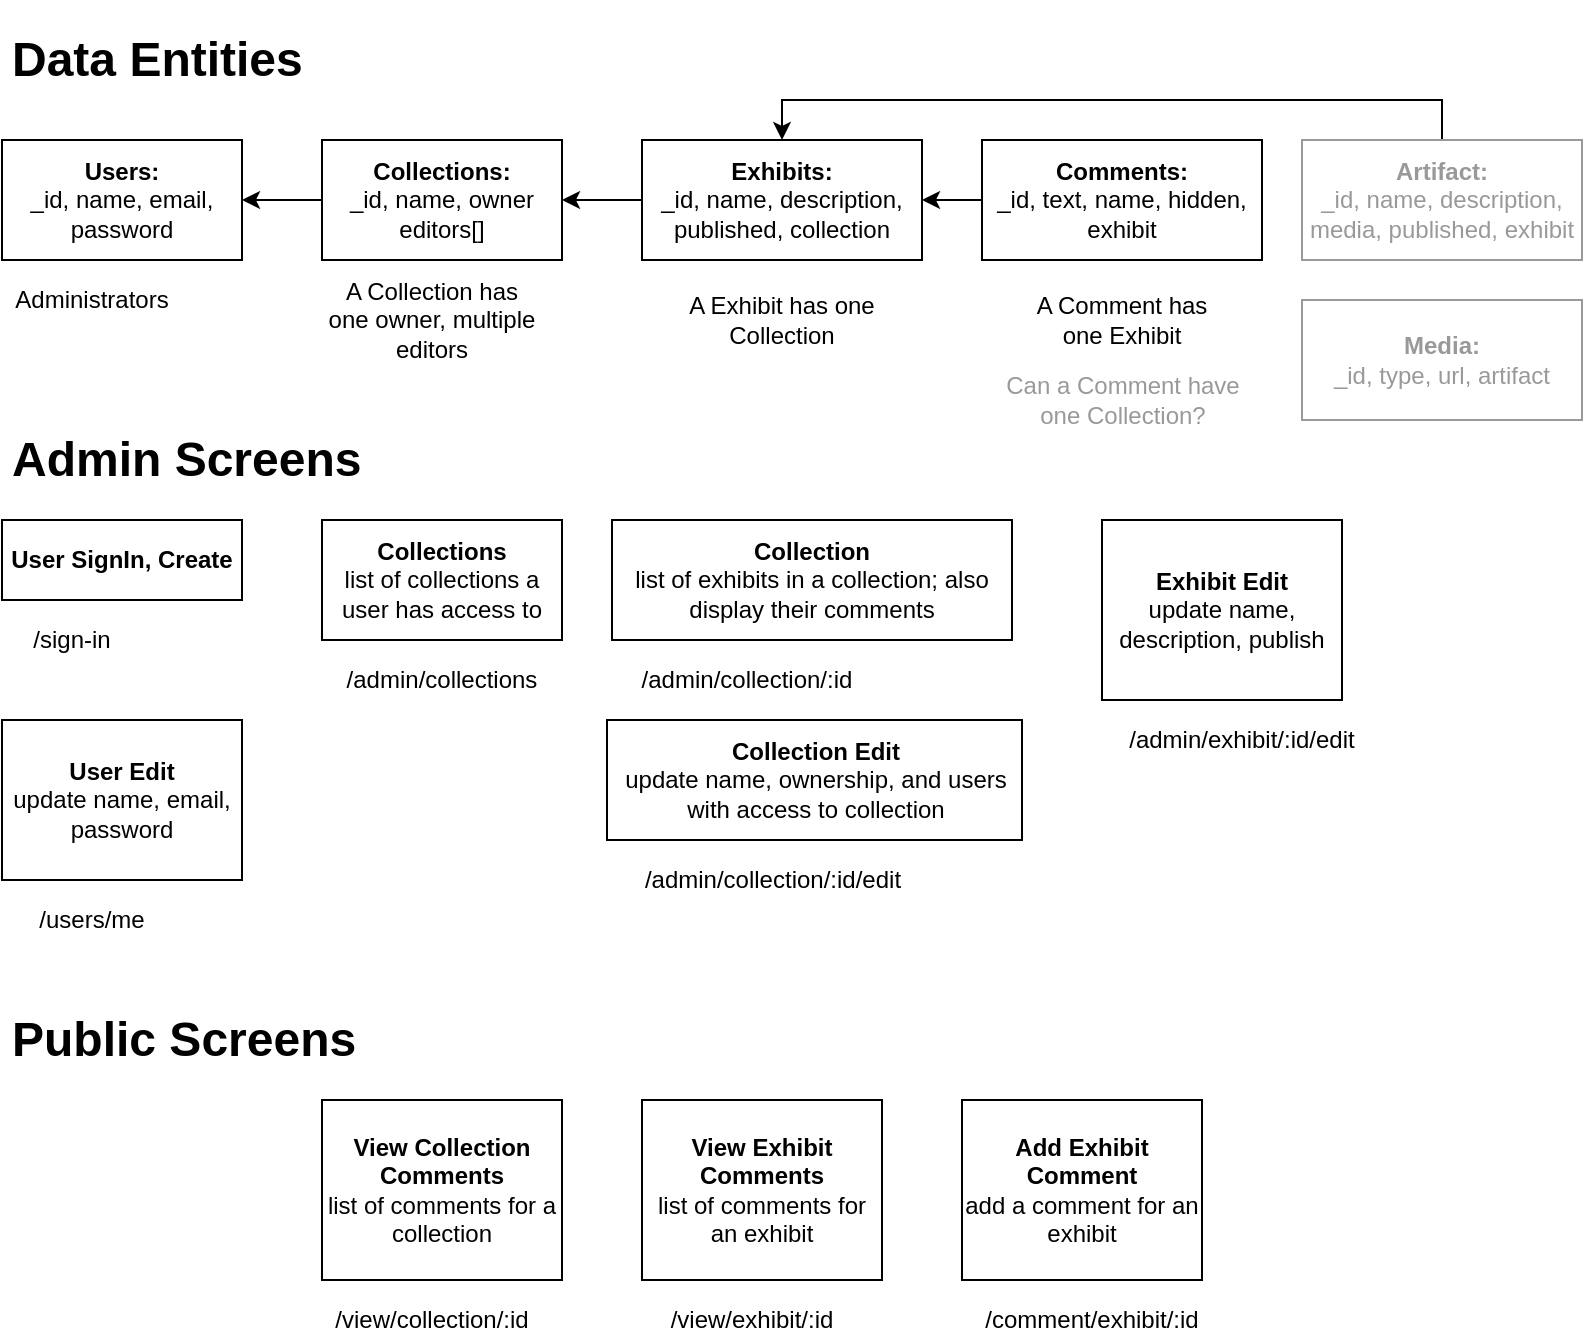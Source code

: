 <mxfile version="14.4.3" type="github">
  <diagram id="wturOI84oNlGSttYjVYe" name="Page-1">
    <mxGraphModel dx="1124" dy="635" grid="1" gridSize="10" guides="1" tooltips="1" connect="1" arrows="1" fold="1" page="1" pageScale="1" pageWidth="850" pageHeight="1100" math="0" shadow="0">
      <root>
        <mxCell id="0" />
        <mxCell id="1" parent="0" />
        <mxCell id="KkjCR7LYdQqrNpHg-T1N-2" value="&lt;b&gt;Users:&lt;/b&gt;&lt;br&gt;_id, name, email, password" style="rounded=0;whiteSpace=wrap;html=1;" parent="1" vertex="1">
          <mxGeometry x="40" y="80" width="120" height="60" as="geometry" />
        </mxCell>
        <mxCell id="KkjCR7LYdQqrNpHg-T1N-30" style="edgeStyle=orthogonalEdgeStyle;rounded=0;orthogonalLoop=1;jettySize=auto;html=1;exitX=0;exitY=0.5;exitDx=0;exitDy=0;entryX=1;entryY=0.5;entryDx=0;entryDy=0;fontColor=#999999;" parent="1" source="KkjCR7LYdQqrNpHg-T1N-3" target="KkjCR7LYdQqrNpHg-T1N-2" edge="1">
          <mxGeometry relative="1" as="geometry" />
        </mxCell>
        <mxCell id="KkjCR7LYdQqrNpHg-T1N-3" value="&lt;b&gt;Collections:&lt;/b&gt;&lt;br&gt;_id, name, owner editors[]" style="rounded=0;whiteSpace=wrap;html=1;" parent="1" vertex="1">
          <mxGeometry x="200" y="80" width="120" height="60" as="geometry" />
        </mxCell>
        <mxCell id="KkjCR7LYdQqrNpHg-T1N-31" style="edgeStyle=orthogonalEdgeStyle;rounded=0;orthogonalLoop=1;jettySize=auto;html=1;exitX=0;exitY=0.5;exitDx=0;exitDy=0;entryX=1;entryY=0.5;entryDx=0;entryDy=0;fontColor=#999999;" parent="1" source="KkjCR7LYdQqrNpHg-T1N-4" target="KkjCR7LYdQqrNpHg-T1N-3" edge="1">
          <mxGeometry relative="1" as="geometry" />
        </mxCell>
        <mxCell id="KkjCR7LYdQqrNpHg-T1N-4" value="&lt;b&gt;Exhibits:&lt;/b&gt;&lt;br&gt;_id, name, description, published, collection" style="rounded=0;whiteSpace=wrap;html=1;" parent="1" vertex="1">
          <mxGeometry x="360" y="80" width="140" height="60" as="geometry" />
        </mxCell>
        <mxCell id="KkjCR7LYdQqrNpHg-T1N-32" style="edgeStyle=orthogonalEdgeStyle;rounded=0;orthogonalLoop=1;jettySize=auto;html=1;exitX=0;exitY=0.5;exitDx=0;exitDy=0;entryX=1;entryY=0.5;entryDx=0;entryDy=0;fontColor=#999999;" parent="1" source="KkjCR7LYdQqrNpHg-T1N-5" target="KkjCR7LYdQqrNpHg-T1N-4" edge="1">
          <mxGeometry relative="1" as="geometry" />
        </mxCell>
        <mxCell id="KkjCR7LYdQqrNpHg-T1N-5" value="&lt;b&gt;Comments:&lt;/b&gt;&lt;br&gt;_id, text, name, hidden, exhibit" style="rounded=0;whiteSpace=wrap;html=1;" parent="1" vertex="1">
          <mxGeometry x="530" y="80" width="140" height="60" as="geometry" />
        </mxCell>
        <mxCell id="KkjCR7LYdQqrNpHg-T1N-7" value="Administrators" style="text;html=1;strokeColor=none;fillColor=none;align=center;verticalAlign=middle;whiteSpace=wrap;rounded=0;" parent="1" vertex="1">
          <mxGeometry x="40" y="150" width="90" height="20" as="geometry" />
        </mxCell>
        <mxCell id="KkjCR7LYdQqrNpHg-T1N-8" value="A Collection has one owner, multiple editors" style="text;html=1;strokeColor=none;fillColor=none;align=center;verticalAlign=middle;whiteSpace=wrap;rounded=0;" parent="1" vertex="1">
          <mxGeometry x="200" y="160" width="110" height="20" as="geometry" />
        </mxCell>
        <mxCell id="KkjCR7LYdQqrNpHg-T1N-9" value="A Exhibit has one Collection" style="text;html=1;strokeColor=none;fillColor=none;align=center;verticalAlign=middle;whiteSpace=wrap;rounded=0;" parent="1" vertex="1">
          <mxGeometry x="375" y="160" width="110" height="20" as="geometry" />
        </mxCell>
        <mxCell id="KkjCR7LYdQqrNpHg-T1N-10" value="A Comment has one Exhibit" style="text;html=1;strokeColor=none;fillColor=none;align=center;verticalAlign=middle;whiteSpace=wrap;rounded=0;" parent="1" vertex="1">
          <mxGeometry x="545" y="160" width="110" height="20" as="geometry" />
        </mxCell>
        <mxCell id="KkjCR7LYdQqrNpHg-T1N-12" value="&lt;h1&gt;Data Entities&lt;/h1&gt;" style="text;html=1;strokeColor=none;fillColor=none;spacing=5;spacingTop=-20;whiteSpace=wrap;overflow=hidden;rounded=0;" parent="1" vertex="1">
          <mxGeometry x="40" y="20" width="190" height="40" as="geometry" />
        </mxCell>
        <mxCell id="KkjCR7LYdQqrNpHg-T1N-13" value="&lt;h1&gt;Admin Screens&lt;/h1&gt;&lt;div&gt;&lt;br&gt;&lt;/div&gt;" style="text;html=1;strokeColor=none;fillColor=none;spacing=5;spacingTop=-20;whiteSpace=wrap;overflow=hidden;rounded=0;" parent="1" vertex="1">
          <mxGeometry x="40" y="220" width="190" height="40" as="geometry" />
        </mxCell>
        <mxCell id="KkjCR7LYdQqrNpHg-T1N-14" value="&lt;b&gt;User SignIn, Create&lt;/b&gt;" style="rounded=0;whiteSpace=wrap;html=1;" parent="1" vertex="1">
          <mxGeometry x="40" y="270" width="120" height="40" as="geometry" />
        </mxCell>
        <mxCell id="KkjCR7LYdQqrNpHg-T1N-15" value="&lt;b&gt;Collections&lt;/b&gt;&lt;br&gt;list of collections a user has access to" style="rounded=0;whiteSpace=wrap;html=1;" parent="1" vertex="1">
          <mxGeometry x="200" y="270" width="120" height="60" as="geometry" />
        </mxCell>
        <mxCell id="KkjCR7LYdQqrNpHg-T1N-17" value="&lt;b&gt;Collection Edit&lt;/b&gt;&lt;br&gt;update name, ownership, and users with access to collection" style="rounded=0;whiteSpace=wrap;html=1;" parent="1" vertex="1">
          <mxGeometry x="342.5" y="370" width="207.5" height="60" as="geometry" />
        </mxCell>
        <mxCell id="KkjCR7LYdQqrNpHg-T1N-18" value="&lt;b&gt;User Edit&lt;/b&gt;&lt;br&gt;update name, email, password" style="rounded=0;whiteSpace=wrap;html=1;" parent="1" vertex="1">
          <mxGeometry x="40" y="370" width="120" height="80" as="geometry" />
        </mxCell>
        <mxCell id="KkjCR7LYdQqrNpHg-T1N-19" value="&lt;b&gt;Collection&lt;/b&gt;&lt;br&gt;list of exhibits in a collection; also display their comments" style="rounded=0;whiteSpace=wrap;html=1;" parent="1" vertex="1">
          <mxGeometry x="345" y="270" width="200" height="60" as="geometry" />
        </mxCell>
        <mxCell id="KkjCR7LYdQqrNpHg-T1N-20" value="&lt;b&gt;Exhibit Edit&lt;/b&gt;&lt;br&gt;update name, description, publish" style="rounded=0;whiteSpace=wrap;html=1;" parent="1" vertex="1">
          <mxGeometry x="590" y="270" width="120" height="90" as="geometry" />
        </mxCell>
        <mxCell id="KkjCR7LYdQqrNpHg-T1N-21" value="&lt;h1&gt;Public Screens&lt;/h1&gt;&lt;div&gt;&lt;br&gt;&lt;/div&gt;" style="text;html=1;strokeColor=none;fillColor=none;spacing=5;spacingTop=-20;whiteSpace=wrap;overflow=hidden;rounded=0;" parent="1" vertex="1">
          <mxGeometry x="40" y="510" width="190" height="40" as="geometry" />
        </mxCell>
        <mxCell id="KkjCR7LYdQqrNpHg-T1N-22" value="&lt;b&gt;View Collection Comments&lt;/b&gt;&lt;br&gt;list of comments for a collection" style="rounded=0;whiteSpace=wrap;html=1;" parent="1" vertex="1">
          <mxGeometry x="200" y="560" width="120" height="90" as="geometry" />
        </mxCell>
        <mxCell id="KkjCR7LYdQqrNpHg-T1N-23" value="&lt;b&gt;View Exhibit Comments&lt;/b&gt;&lt;br&gt;list of comments for an exhibit" style="rounded=0;whiteSpace=wrap;html=1;" parent="1" vertex="1">
          <mxGeometry x="360" y="560" width="120" height="90" as="geometry" />
        </mxCell>
        <mxCell id="KkjCR7LYdQqrNpHg-T1N-24" value="&lt;b&gt;Add Exhibit Comment&lt;/b&gt;&lt;br&gt;add a comment for an exhibit" style="rounded=0;whiteSpace=wrap;html=1;" parent="1" vertex="1">
          <mxGeometry x="520" y="560" width="120" height="90" as="geometry" />
        </mxCell>
        <mxCell id="KkjCR7LYdQqrNpHg-T1N-25" value="Can a Comment have one Collection?" style="text;html=1;strokeColor=none;fillColor=none;align=center;verticalAlign=middle;whiteSpace=wrap;rounded=0;fontColor=#999999;" parent="1" vertex="1">
          <mxGeometry x="537.5" y="200" width="125" height="20" as="geometry" />
        </mxCell>
        <mxCell id="KkjCR7LYdQqrNpHg-T1N-26" style="edgeStyle=orthogonalEdgeStyle;rounded=0;orthogonalLoop=1;jettySize=auto;html=1;exitX=0.5;exitY=1;exitDx=0;exitDy=0;" parent="1" source="KkjCR7LYdQqrNpHg-T1N-25" target="KkjCR7LYdQqrNpHg-T1N-25" edge="1">
          <mxGeometry relative="1" as="geometry" />
        </mxCell>
        <mxCell id="KkjCR7LYdQqrNpHg-T1N-33" style="edgeStyle=orthogonalEdgeStyle;rounded=0;orthogonalLoop=1;jettySize=auto;html=1;exitX=0.5;exitY=0;exitDx=0;exitDy=0;entryX=0.5;entryY=0;entryDx=0;entryDy=0;fontColor=#999999;" parent="1" source="KkjCR7LYdQqrNpHg-T1N-28" target="KkjCR7LYdQqrNpHg-T1N-4" edge="1">
          <mxGeometry relative="1" as="geometry" />
        </mxCell>
        <mxCell id="KkjCR7LYdQqrNpHg-T1N-28" value="&lt;b&gt;Artifact:&lt;/b&gt;&lt;br&gt;_id, name, description, media, published, exhibit" style="rounded=0;whiteSpace=wrap;html=1;strokeColor=#999999;fontColor=#999999;" parent="1" vertex="1">
          <mxGeometry x="690" y="80" width="140" height="60" as="geometry" />
        </mxCell>
        <mxCell id="I3DQpPSk2LKlxuotOLOo-1" value="&lt;font color=&quot;#000000&quot;&gt;/sign-in&lt;/font&gt;" style="text;html=1;strokeColor=none;fillColor=none;align=center;verticalAlign=middle;whiteSpace=wrap;rounded=0;fontColor=#999999;" vertex="1" parent="1">
          <mxGeometry x="40" y="320" width="70" height="20" as="geometry" />
        </mxCell>
        <mxCell id="I3DQpPSk2LKlxuotOLOo-2" value="&lt;font color=&quot;#000000&quot;&gt;/admin/collections&lt;/font&gt;" style="text;html=1;strokeColor=none;fillColor=none;align=center;verticalAlign=middle;whiteSpace=wrap;rounded=0;fontColor=#999999;" vertex="1" parent="1">
          <mxGeometry x="200" y="340" width="120" height="20" as="geometry" />
        </mxCell>
        <mxCell id="I3DQpPSk2LKlxuotOLOo-3" value="&lt;font color=&quot;#000000&quot;&gt;/admin/collection/:id&lt;/font&gt;" style="text;html=1;strokeColor=none;fillColor=none;align=center;verticalAlign=middle;whiteSpace=wrap;rounded=0;fontColor=#999999;" vertex="1" parent="1">
          <mxGeometry x="345" y="340" width="135" height="20" as="geometry" />
        </mxCell>
        <mxCell id="I3DQpPSk2LKlxuotOLOo-4" value="&lt;font color=&quot;#000000&quot;&gt;/users/me&lt;/font&gt;" style="text;html=1;strokeColor=none;fillColor=none;align=center;verticalAlign=middle;whiteSpace=wrap;rounded=0;fontColor=#999999;" vertex="1" parent="1">
          <mxGeometry x="50" y="460" width="70" height="20" as="geometry" />
        </mxCell>
        <mxCell id="I3DQpPSk2LKlxuotOLOo-5" value="&lt;font color=&quot;#000000&quot;&gt;/admin/collection/:id/edit&lt;/font&gt;" style="text;html=1;strokeColor=none;fillColor=none;align=center;verticalAlign=middle;whiteSpace=wrap;rounded=0;fontColor=#999999;" vertex="1" parent="1">
          <mxGeometry x="343" y="440" width="165" height="20" as="geometry" />
        </mxCell>
        <mxCell id="I3DQpPSk2LKlxuotOLOo-6" value="&lt;font color=&quot;#000000&quot;&gt;/admin/exhibit/:id/edit&lt;/font&gt;" style="text;html=1;strokeColor=none;fillColor=none;align=center;verticalAlign=middle;whiteSpace=wrap;rounded=0;fontColor=#999999;" vertex="1" parent="1">
          <mxGeometry x="590" y="370" width="140" height="20" as="geometry" />
        </mxCell>
        <mxCell id="I3DQpPSk2LKlxuotOLOo-8" value="&lt;font color=&quot;#000000&quot;&gt;/view/collection/:id&lt;/font&gt;" style="text;html=1;strokeColor=none;fillColor=none;align=center;verticalAlign=middle;whiteSpace=wrap;rounded=0;fontColor=#999999;" vertex="1" parent="1">
          <mxGeometry x="200" y="660" width="110" height="20" as="geometry" />
        </mxCell>
        <mxCell id="I3DQpPSk2LKlxuotOLOo-9" value="&lt;font color=&quot;#000000&quot;&gt;/view/exhibit/:id&lt;/font&gt;" style="text;html=1;strokeColor=none;fillColor=none;align=center;verticalAlign=middle;whiteSpace=wrap;rounded=0;fontColor=#999999;" vertex="1" parent="1">
          <mxGeometry x="360" y="660" width="110" height="20" as="geometry" />
        </mxCell>
        <mxCell id="I3DQpPSk2LKlxuotOLOo-10" value="&lt;font color=&quot;#000000&quot;&gt;/comment/exhibit/:id&lt;/font&gt;" style="text;html=1;strokeColor=none;fillColor=none;align=center;verticalAlign=middle;whiteSpace=wrap;rounded=0;fontColor=#999999;" vertex="1" parent="1">
          <mxGeometry x="520" y="660" width="130" height="20" as="geometry" />
        </mxCell>
        <mxCell id="I3DQpPSk2LKlxuotOLOo-12" value="&lt;b&gt;Media:&lt;/b&gt;&lt;br&gt;_id, type, url, artifact" style="rounded=0;whiteSpace=wrap;html=1;strokeColor=#999999;fontColor=#999999;" vertex="1" parent="1">
          <mxGeometry x="690" y="160" width="140" height="60" as="geometry" />
        </mxCell>
      </root>
    </mxGraphModel>
  </diagram>
</mxfile>

